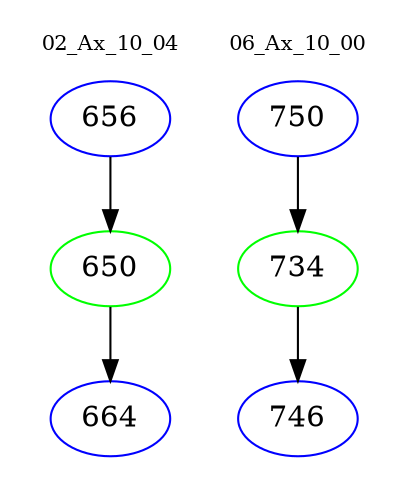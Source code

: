 digraph{
subgraph cluster_0 {
color = white
label = "02_Ax_10_04";
fontsize=10;
T0_656 [label="656", color="blue"]
T0_656 -> T0_650 [color="black"]
T0_650 [label="650", color="green"]
T0_650 -> T0_664 [color="black"]
T0_664 [label="664", color="blue"]
}
subgraph cluster_1 {
color = white
label = "06_Ax_10_00";
fontsize=10;
T1_750 [label="750", color="blue"]
T1_750 -> T1_734 [color="black"]
T1_734 [label="734", color="green"]
T1_734 -> T1_746 [color="black"]
T1_746 [label="746", color="blue"]
}
}
